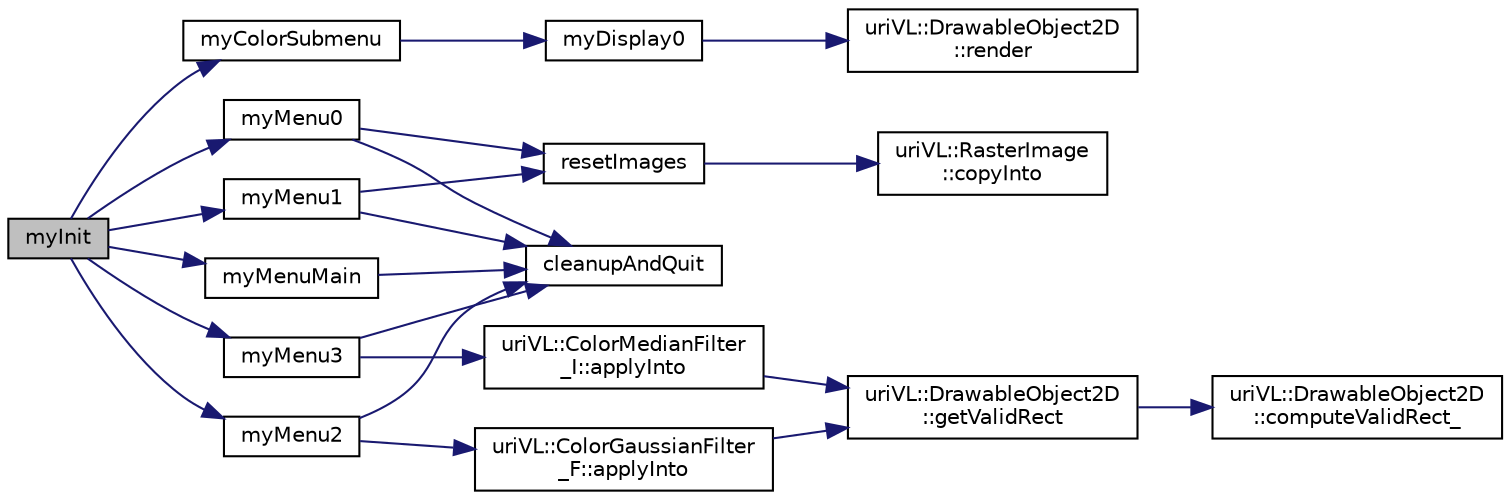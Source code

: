 digraph "myInit"
{
  edge [fontname="Helvetica",fontsize="10",labelfontname="Helvetica",labelfontsize="10"];
  node [fontname="Helvetica",fontsize="10",shape=record];
  rankdir="LR";
  Node1 [label="myInit",height=0.2,width=0.4,color="black", fillcolor="grey75", style="filled", fontcolor="black"];
  Node1 -> Node2 [color="midnightblue",fontsize="10",style="solid",fontname="Helvetica"];
  Node2 [label="myColorSubmenu",height=0.2,width=0.4,color="black", fillcolor="white", style="filled",URL="$ColorGaussianAndMedian_8cpp.html#a33f0722893747f30dfcdb48716af6b62"];
  Node2 -> Node3 [color="midnightblue",fontsize="10",style="solid",fontname="Helvetica"];
  Node3 [label="myDisplay0",height=0.2,width=0.4,color="black", fillcolor="white", style="filled",URL="$ColorGaussianAndMedian_8cpp.html#a203e370232115e0fd93fae4a255d9d7d"];
  Node3 -> Node4 [color="midnightblue",fontsize="10",style="solid",fontname="Helvetica"];
  Node4 [label="uriVL::DrawableObject2D\l::render",height=0.2,width=0.4,color="black", fillcolor="white", style="filled",URL="$classuriVL_1_1DrawableObject2D.html#ac8e503cfade891e7ac2a25467cb7d24a",tooltip="Renders the object at the default depth and (0, 0) location. "];
  Node1 -> Node5 [color="midnightblue",fontsize="10",style="solid",fontname="Helvetica"];
  Node5 [label="myMenu0",height=0.2,width=0.4,color="black", fillcolor="white", style="filled",URL="$ColorGaussianAndMedian_8cpp.html#aa3bd712996df6a5272a6392b8d54d6b2"];
  Node5 -> Node6 [color="midnightblue",fontsize="10",style="solid",fontname="Helvetica"];
  Node6 [label="cleanupAndQuit",height=0.2,width=0.4,color="black", fillcolor="white", style="filled",URL="$ColorGaussianAndMedian_8cpp.html#ab5774c0c168c63ad4c75e9bf6f09e72b"];
  Node5 -> Node7 [color="midnightblue",fontsize="10",style="solid",fontname="Helvetica"];
  Node7 [label="resetImages",height=0.2,width=0.4,color="black", fillcolor="white", style="filled",URL="$ColorGaussianAndMedian_8cpp.html#a8be67ad7f088e177f4c0c80aa3bc0558"];
  Node7 -> Node8 [color="midnightblue",fontsize="10",style="solid",fontname="Helvetica"];
  Node8 [label="uriVL::RasterImage\l::copyInto",height=0.2,width=0.4,color="black", fillcolor="white", style="filled",URL="$classuriVL_1_1RasterImage.html#a945167dba31cc4a0ae359ab273dcdfea",tooltip="Copies this image into the one received as parameter. "];
  Node1 -> Node9 [color="midnightblue",fontsize="10",style="solid",fontname="Helvetica"];
  Node9 [label="myMenu1",height=0.2,width=0.4,color="black", fillcolor="white", style="filled",URL="$ColorGaussianAndMedian_8cpp.html#ac20ee506cb0074ea48fdb732bdfdc012"];
  Node9 -> Node6 [color="midnightblue",fontsize="10",style="solid",fontname="Helvetica"];
  Node9 -> Node7 [color="midnightblue",fontsize="10",style="solid",fontname="Helvetica"];
  Node1 -> Node10 [color="midnightblue",fontsize="10",style="solid",fontname="Helvetica"];
  Node10 [label="myMenu2",height=0.2,width=0.4,color="black", fillcolor="white", style="filled",URL="$ColorGaussianAndMedian_8cpp.html#aeeeb6984a32bf35a3f4c8c66dbd53572"];
  Node10 -> Node6 [color="midnightblue",fontsize="10",style="solid",fontname="Helvetica"];
  Node10 -> Node11 [color="midnightblue",fontsize="10",style="solid",fontname="Helvetica"];
  Node11 [label="uriVL::ColorGaussianFilter\l_F::applyInto",height=0.2,width=0.4,color="black", fillcolor="white", style="filled",URL="$classuriVL_1_1ColorGaussianFilter__F.html#ac90ccf3d0afd0b9d0d7b6134b6c59a36",tooltip="Applies this operator to a RasterImage and writes the result into a second RasterImage received as pa..."];
  Node11 -> Node12 [color="midnightblue",fontsize="10",style="solid",fontname="Helvetica"];
  Node12 [label="uriVL::DrawableObject2D\l::getValidRect",height=0.2,width=0.4,color="black", fillcolor="white", style="filled",URL="$classuriVL_1_1DrawableObject2D.html#ad654c2c5da02b3b20298c3eef4153874",tooltip="Returns the object&#39;s valid data rectangle. "];
  Node12 -> Node13 [color="midnightblue",fontsize="10",style="solid",fontname="Helvetica"];
  Node13 [label="uriVL::DrawableObject2D\l::computeValidRect_",height=0.2,width=0.4,color="black", fillcolor="white", style="filled",URL="$classuriVL_1_1DrawableObject2D.html#a9eb135fd212d80a8fbc3caa7e242d9dd",tooltip="Calculates the object&#39;s valid box. "];
  Node1 -> Node14 [color="midnightblue",fontsize="10",style="solid",fontname="Helvetica"];
  Node14 [label="myMenu3",height=0.2,width=0.4,color="black", fillcolor="white", style="filled",URL="$ColorGaussianAndMedian_8cpp.html#a24ca97927325e08b8def2e0f672c6cb8"];
  Node14 -> Node6 [color="midnightblue",fontsize="10",style="solid",fontname="Helvetica"];
  Node14 -> Node15 [color="midnightblue",fontsize="10",style="solid",fontname="Helvetica"];
  Node15 [label="uriVL::ColorMedianFilter\l_I::applyInto",height=0.2,width=0.4,color="black", fillcolor="white", style="filled",URL="$classuriVL_1_1ColorMedianFilter__I.html#a1c84cfbe72a6b7c965c1d4ef560d41bb",tooltip="Applies this operator to a RasterImage and writes the result into a second RasterImage received as pa..."];
  Node15 -> Node12 [color="midnightblue",fontsize="10",style="solid",fontname="Helvetica"];
  Node1 -> Node16 [color="midnightblue",fontsize="10",style="solid",fontname="Helvetica"];
  Node16 [label="myMenuMain",height=0.2,width=0.4,color="black", fillcolor="white", style="filled",URL="$ColorGaussianAndMedian_8cpp.html#ad44c5d08dc2726f625bb6346f05c118d"];
  Node16 -> Node6 [color="midnightblue",fontsize="10",style="solid",fontname="Helvetica"];
}
